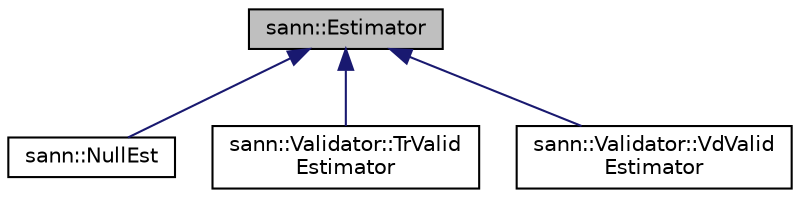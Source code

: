 digraph "sann::Estimator"
{
  edge [fontname="Helvetica",fontsize="10",labelfontname="Helvetica",labelfontsize="10"];
  node [fontname="Helvetica",fontsize="10",shape=record];
  Node0 [label="sann::Estimator",height=0.2,width=0.4,color="black", fillcolor="grey75", style="filled", fontcolor="black"];
  Node0 -> Node1 [dir="back",color="midnightblue",fontsize="10",style="solid",fontname="Helvetica"];
  Node1 [label="sann::NullEst",height=0.2,width=0.4,color="black", fillcolor="white", style="filled",URL="$classsann_1_1NullEst.html"];
  Node0 -> Node2 [dir="back",color="midnightblue",fontsize="10",style="solid",fontname="Helvetica"];
  Node2 [label="sann::Validator::TrValid\lEstimator",height=0.2,width=0.4,color="black", fillcolor="white", style="filled",URL="$classsann_1_1Validator_1_1TrValidEstimator.html"];
  Node0 -> Node3 [dir="back",color="midnightblue",fontsize="10",style="solid",fontname="Helvetica"];
  Node3 [label="sann::Validator::VdValid\lEstimator",height=0.2,width=0.4,color="black", fillcolor="white", style="filled",URL="$classsann_1_1Validator_1_1VdValidEstimator.html"];
}
